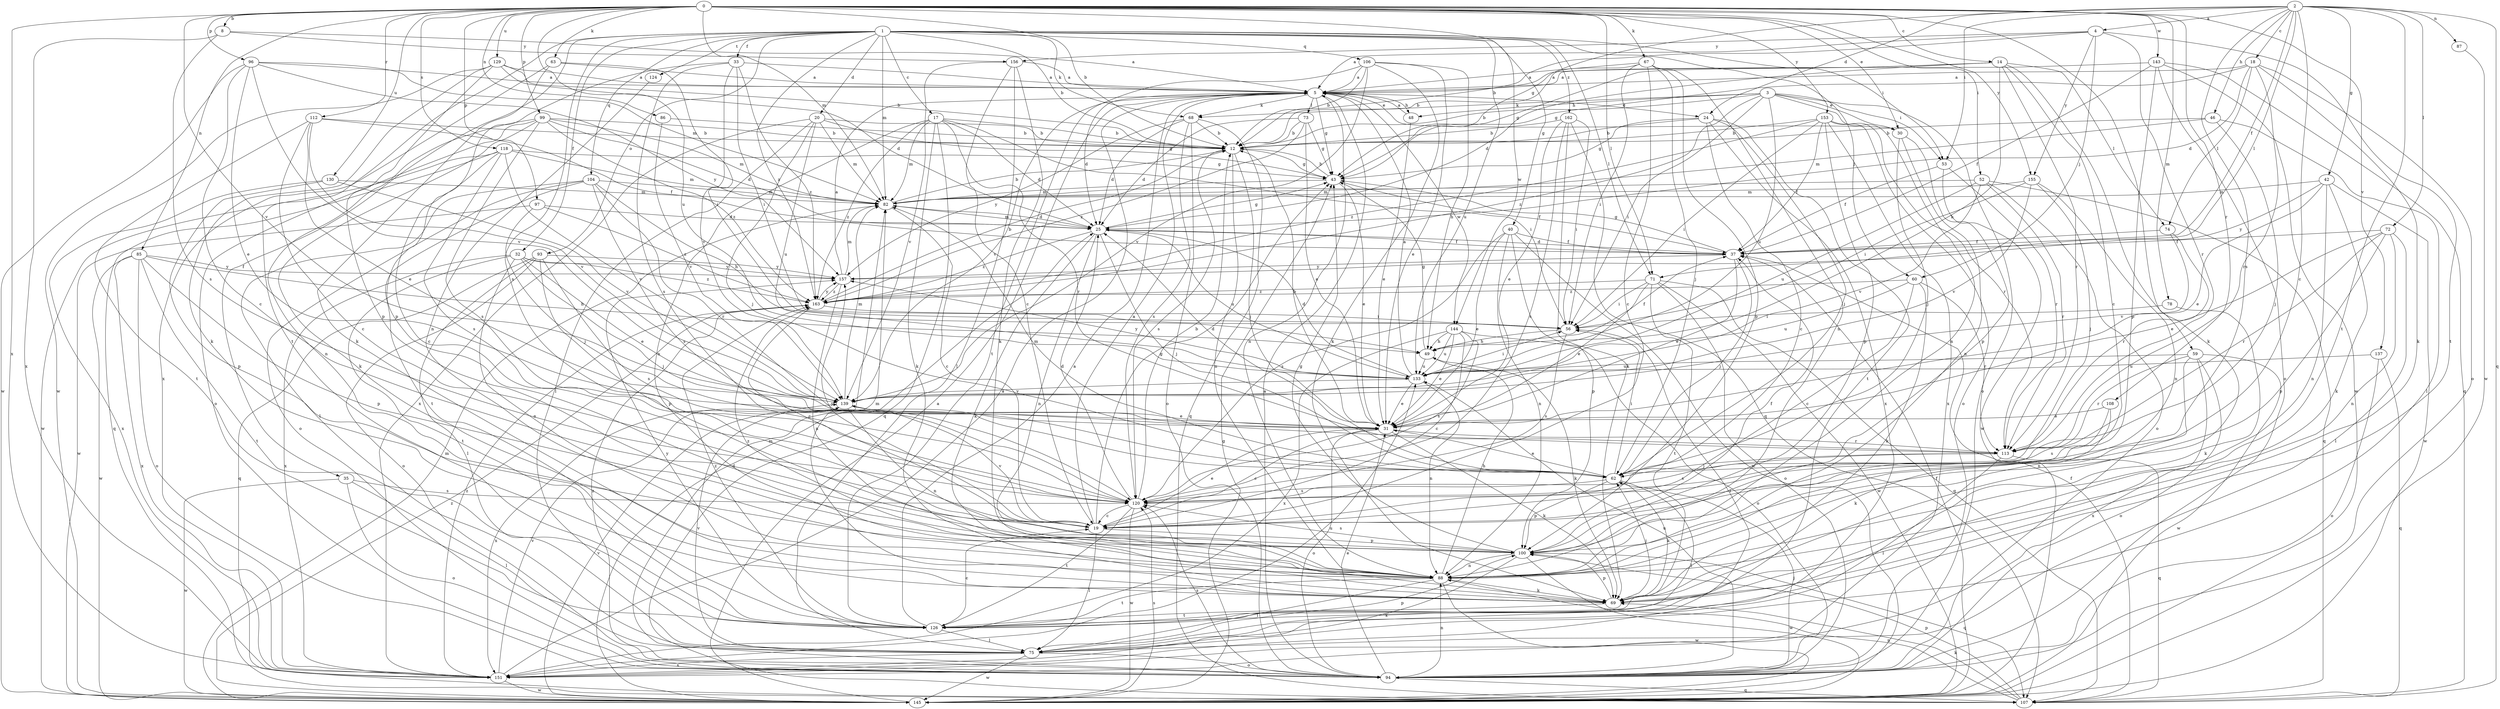 strict digraph  {
0;
1;
2;
3;
4;
5;
8;
12;
14;
17;
18;
19;
20;
24;
25;
30;
31;
32;
33;
35;
37;
40;
42;
43;
46;
48;
49;
52;
53;
56;
59;
60;
62;
63;
67;
68;
69;
71;
72;
73;
74;
75;
78;
82;
85;
86;
87;
88;
93;
94;
96;
97;
99;
100;
104;
106;
107;
108;
112;
113;
118;
120;
124;
126;
129;
130;
133;
137;
139;
143;
144;
145;
151;
153;
155;
156;
157;
162;
163;
0 -> 8  [label=b];
0 -> 12  [label=b];
0 -> 14  [label=c];
0 -> 30  [label=e];
0 -> 52  [label=i];
0 -> 59  [label=j];
0 -> 63  [label=k];
0 -> 67  [label=k];
0 -> 71  [label=l];
0 -> 78  [label=m];
0 -> 82  [label=m];
0 -> 85  [label=n];
0 -> 86  [label=n];
0 -> 96  [label=p];
0 -> 97  [label=p];
0 -> 99  [label=p];
0 -> 108  [label=r];
0 -> 112  [label=r];
0 -> 118  [label=s];
0 -> 129  [label=u];
0 -> 130  [label=u];
0 -> 133  [label=u];
0 -> 137  [label=v];
0 -> 139  [label=v];
0 -> 143  [label=w];
0 -> 144  [label=w];
0 -> 151  [label=x];
0 -> 153  [label=y];
0 -> 155  [label=y];
1 -> 12  [label=b];
1 -> 17  [label=c];
1 -> 20  [label=d];
1 -> 32  [label=f];
1 -> 33  [label=f];
1 -> 35  [label=f];
1 -> 40  [label=g];
1 -> 53  [label=i];
1 -> 60  [label=j];
1 -> 68  [label=k];
1 -> 71  [label=l];
1 -> 82  [label=m];
1 -> 93  [label=o];
1 -> 104  [label=q];
1 -> 106  [label=q];
1 -> 120  [label=s];
1 -> 124  [label=t];
1 -> 126  [label=t];
1 -> 133  [label=u];
1 -> 162  [label=z];
1 -> 163  [label=z];
2 -> 4  [label=a];
2 -> 18  [label=c];
2 -> 19  [label=c];
2 -> 24  [label=d];
2 -> 37  [label=f];
2 -> 42  [label=g];
2 -> 43  [label=g];
2 -> 46  [label=h];
2 -> 53  [label=i];
2 -> 71  [label=l];
2 -> 72  [label=l];
2 -> 87  [label=n];
2 -> 107  [label=q];
2 -> 120  [label=s];
2 -> 126  [label=t];
3 -> 12  [label=b];
3 -> 30  [label=e];
3 -> 48  [label=h];
3 -> 53  [label=i];
3 -> 56  [label=i];
3 -> 68  [label=k];
3 -> 88  [label=n];
3 -> 94  [label=o];
3 -> 133  [label=u];
3 -> 163  [label=z];
4 -> 5  [label=a];
4 -> 12  [label=b];
4 -> 60  [label=j];
4 -> 113  [label=r];
4 -> 126  [label=t];
4 -> 155  [label=y];
4 -> 156  [label=y];
5 -> 24  [label=d];
5 -> 25  [label=d];
5 -> 30  [label=e];
5 -> 43  [label=g];
5 -> 48  [label=h];
5 -> 68  [label=k];
5 -> 73  [label=l];
5 -> 88  [label=n];
5 -> 139  [label=v];
5 -> 144  [label=w];
8 -> 5  [label=a];
8 -> 120  [label=s];
8 -> 151  [label=x];
8 -> 156  [label=y];
12 -> 43  [label=g];
12 -> 62  [label=j];
12 -> 88  [label=n];
12 -> 120  [label=s];
14 -> 5  [label=a];
14 -> 19  [label=c];
14 -> 25  [label=d];
14 -> 43  [label=g];
14 -> 49  [label=h];
14 -> 69  [label=k];
14 -> 74  [label=l];
14 -> 113  [label=r];
17 -> 12  [label=b];
17 -> 25  [label=d];
17 -> 56  [label=i];
17 -> 69  [label=k];
17 -> 82  [label=m];
17 -> 88  [label=n];
17 -> 107  [label=q];
17 -> 113  [label=r];
17 -> 163  [label=z];
18 -> 5  [label=a];
18 -> 25  [label=d];
18 -> 43  [label=g];
18 -> 69  [label=k];
18 -> 74  [label=l];
18 -> 94  [label=o];
18 -> 113  [label=r];
19 -> 5  [label=a];
19 -> 31  [label=e];
19 -> 43  [label=g];
19 -> 75  [label=l];
19 -> 100  [label=p];
19 -> 139  [label=v];
19 -> 157  [label=y];
20 -> 12  [label=b];
20 -> 43  [label=g];
20 -> 62  [label=j];
20 -> 75  [label=l];
20 -> 82  [label=m];
20 -> 133  [label=u];
20 -> 151  [label=x];
24 -> 12  [label=b];
24 -> 19  [label=c];
24 -> 43  [label=g];
24 -> 62  [label=j];
24 -> 126  [label=t];
24 -> 151  [label=x];
25 -> 37  [label=f];
25 -> 43  [label=g];
25 -> 62  [label=j];
25 -> 69  [label=k];
25 -> 82  [label=m];
25 -> 88  [label=n];
25 -> 133  [label=u];
25 -> 163  [label=z];
30 -> 62  [label=j];
30 -> 88  [label=n];
30 -> 100  [label=p];
31 -> 12  [label=b];
31 -> 19  [label=c];
31 -> 25  [label=d];
31 -> 69  [label=k];
31 -> 94  [label=o];
31 -> 113  [label=r];
32 -> 31  [label=e];
32 -> 62  [label=j];
32 -> 88  [label=n];
32 -> 126  [label=t];
32 -> 151  [label=x];
32 -> 157  [label=y];
32 -> 163  [label=z];
33 -> 5  [label=a];
33 -> 56  [label=i];
33 -> 100  [label=p];
33 -> 120  [label=s];
33 -> 139  [label=v];
33 -> 163  [label=z];
35 -> 75  [label=l];
35 -> 94  [label=o];
35 -> 120  [label=s];
35 -> 145  [label=w];
37 -> 25  [label=d];
37 -> 31  [label=e];
37 -> 43  [label=g];
37 -> 62  [label=j];
37 -> 157  [label=y];
40 -> 31  [label=e];
40 -> 37  [label=f];
40 -> 88  [label=n];
40 -> 100  [label=p];
40 -> 120  [label=s];
40 -> 145  [label=w];
42 -> 31  [label=e];
42 -> 69  [label=k];
42 -> 82  [label=m];
42 -> 88  [label=n];
42 -> 145  [label=w];
42 -> 157  [label=y];
43 -> 12  [label=b];
43 -> 31  [label=e];
43 -> 37  [label=f];
43 -> 82  [label=m];
46 -> 12  [label=b];
46 -> 62  [label=j];
46 -> 75  [label=l];
46 -> 82  [label=m];
48 -> 5  [label=a];
48 -> 31  [label=e];
49 -> 37  [label=f];
49 -> 43  [label=g];
49 -> 69  [label=k];
49 -> 133  [label=u];
52 -> 82  [label=m];
52 -> 94  [label=o];
52 -> 107  [label=q];
52 -> 113  [label=r];
52 -> 133  [label=u];
52 -> 139  [label=v];
53 -> 37  [label=f];
53 -> 113  [label=r];
53 -> 145  [label=w];
56 -> 49  [label=h];
56 -> 120  [label=s];
59 -> 88  [label=n];
59 -> 94  [label=o];
59 -> 113  [label=r];
59 -> 133  [label=u];
59 -> 145  [label=w];
59 -> 151  [label=x];
60 -> 19  [label=c];
60 -> 69  [label=k];
60 -> 113  [label=r];
60 -> 133  [label=u];
60 -> 163  [label=z];
62 -> 31  [label=e];
62 -> 56  [label=i];
62 -> 69  [label=k];
62 -> 75  [label=l];
62 -> 82  [label=m];
62 -> 100  [label=p];
62 -> 120  [label=s];
63 -> 5  [label=a];
63 -> 56  [label=i];
63 -> 69  [label=k];
63 -> 151  [label=x];
67 -> 5  [label=a];
67 -> 12  [label=b];
67 -> 19  [label=c];
67 -> 56  [label=i];
67 -> 62  [label=j];
67 -> 88  [label=n];
67 -> 100  [label=p];
68 -> 12  [label=b];
68 -> 25  [label=d];
68 -> 94  [label=o];
68 -> 107  [label=q];
68 -> 120  [label=s];
68 -> 157  [label=y];
69 -> 62  [label=j];
69 -> 82  [label=m];
69 -> 100  [label=p];
69 -> 126  [label=t];
71 -> 31  [label=e];
71 -> 56  [label=i];
71 -> 94  [label=o];
71 -> 107  [label=q];
71 -> 126  [label=t];
71 -> 145  [label=w];
71 -> 163  [label=z];
72 -> 31  [label=e];
72 -> 37  [label=f];
72 -> 75  [label=l];
72 -> 88  [label=n];
72 -> 100  [label=p];
72 -> 113  [label=r];
73 -> 12  [label=b];
73 -> 25  [label=d];
73 -> 31  [label=e];
73 -> 43  [label=g];
73 -> 163  [label=z];
74 -> 37  [label=f];
74 -> 113  [label=r];
74 -> 139  [label=v];
75 -> 56  [label=i];
75 -> 94  [label=o];
75 -> 100  [label=p];
75 -> 139  [label=v];
75 -> 145  [label=w];
75 -> 151  [label=x];
78 -> 56  [label=i];
78 -> 69  [label=k];
82 -> 12  [label=b];
82 -> 19  [label=c];
82 -> 25  [label=d];
85 -> 49  [label=h];
85 -> 94  [label=o];
85 -> 100  [label=p];
85 -> 126  [label=t];
85 -> 145  [label=w];
85 -> 151  [label=x];
85 -> 157  [label=y];
86 -> 12  [label=b];
86 -> 139  [label=v];
87 -> 145  [label=w];
88 -> 49  [label=h];
88 -> 69  [label=k];
88 -> 75  [label=l];
88 -> 126  [label=t];
88 -> 145  [label=w];
88 -> 163  [label=z];
93 -> 75  [label=l];
93 -> 94  [label=o];
93 -> 100  [label=p];
93 -> 107  [label=q];
93 -> 120  [label=s];
93 -> 157  [label=y];
94 -> 5  [label=a];
94 -> 31  [label=e];
94 -> 62  [label=j];
94 -> 82  [label=m];
94 -> 88  [label=n];
94 -> 107  [label=q];
94 -> 120  [label=s];
94 -> 133  [label=u];
94 -> 163  [label=z];
96 -> 5  [label=a];
96 -> 19  [label=c];
96 -> 31  [label=e];
96 -> 82  [label=m];
96 -> 139  [label=v];
96 -> 145  [label=w];
96 -> 157  [label=y];
97 -> 25  [label=d];
97 -> 62  [label=j];
97 -> 145  [label=w];
97 -> 163  [label=z];
99 -> 12  [label=b];
99 -> 25  [label=d];
99 -> 69  [label=k];
99 -> 82  [label=m];
99 -> 88  [label=n];
99 -> 94  [label=o];
99 -> 120  [label=s];
99 -> 163  [label=z];
100 -> 37  [label=f];
100 -> 43  [label=g];
100 -> 88  [label=n];
100 -> 107  [label=q];
100 -> 120  [label=s];
100 -> 145  [label=w];
100 -> 151  [label=x];
104 -> 49  [label=h];
104 -> 75  [label=l];
104 -> 82  [label=m];
104 -> 94  [label=o];
104 -> 113  [label=r];
104 -> 120  [label=s];
104 -> 126  [label=t];
106 -> 5  [label=a];
106 -> 12  [label=b];
106 -> 31  [label=e];
106 -> 49  [label=h];
106 -> 69  [label=k];
106 -> 126  [label=t];
106 -> 139  [label=v];
107 -> 37  [label=f];
107 -> 69  [label=k];
107 -> 88  [label=n];
107 -> 100  [label=p];
108 -> 31  [label=e];
108 -> 69  [label=k];
108 -> 120  [label=s];
112 -> 12  [label=b];
112 -> 19  [label=c];
112 -> 31  [label=e];
112 -> 37  [label=f];
112 -> 126  [label=t];
112 -> 139  [label=v];
113 -> 62  [label=j];
113 -> 75  [label=l];
113 -> 107  [label=q];
113 -> 120  [label=s];
118 -> 19  [label=c];
118 -> 43  [label=g];
118 -> 82  [label=m];
118 -> 107  [label=q];
118 -> 120  [label=s];
118 -> 139  [label=v];
118 -> 145  [label=w];
120 -> 12  [label=b];
120 -> 19  [label=c];
120 -> 25  [label=d];
120 -> 126  [label=t];
120 -> 145  [label=w];
124 -> 88  [label=n];
126 -> 5  [label=a];
126 -> 19  [label=c];
126 -> 75  [label=l];
126 -> 157  [label=y];
126 -> 163  [label=z];
129 -> 5  [label=a];
129 -> 12  [label=b];
129 -> 25  [label=d];
129 -> 69  [label=k];
129 -> 100  [label=p];
129 -> 145  [label=w];
130 -> 82  [label=m];
130 -> 100  [label=p];
130 -> 139  [label=v];
130 -> 151  [label=x];
133 -> 5  [label=a];
133 -> 25  [label=d];
133 -> 31  [label=e];
133 -> 56  [label=i];
133 -> 88  [label=n];
133 -> 139  [label=v];
133 -> 157  [label=y];
137 -> 94  [label=o];
137 -> 107  [label=q];
137 -> 133  [label=u];
139 -> 31  [label=e];
139 -> 82  [label=m];
139 -> 88  [label=n];
139 -> 151  [label=x];
143 -> 5  [label=a];
143 -> 37  [label=f];
143 -> 94  [label=o];
143 -> 100  [label=p];
143 -> 107  [label=q];
143 -> 145  [label=w];
144 -> 19  [label=c];
144 -> 31  [label=e];
144 -> 49  [label=h];
144 -> 94  [label=o];
144 -> 120  [label=s];
144 -> 133  [label=u];
144 -> 151  [label=x];
145 -> 5  [label=a];
145 -> 25  [label=d];
145 -> 37  [label=f];
145 -> 43  [label=g];
145 -> 82  [label=m];
145 -> 120  [label=s];
145 -> 139  [label=v];
145 -> 163  [label=z];
151 -> 5  [label=a];
151 -> 133  [label=u];
151 -> 139  [label=v];
151 -> 145  [label=w];
151 -> 163  [label=z];
153 -> 12  [label=b];
153 -> 37  [label=f];
153 -> 56  [label=i];
153 -> 94  [label=o];
153 -> 100  [label=p];
153 -> 113  [label=r];
153 -> 151  [label=x];
153 -> 163  [label=z];
155 -> 56  [label=i];
155 -> 62  [label=j];
155 -> 82  [label=m];
155 -> 88  [label=n];
155 -> 139  [label=v];
156 -> 5  [label=a];
156 -> 19  [label=c];
156 -> 69  [label=k];
156 -> 75  [label=l];
156 -> 139  [label=v];
157 -> 5  [label=a];
157 -> 82  [label=m];
157 -> 88  [label=n];
157 -> 163  [label=z];
162 -> 12  [label=b];
162 -> 31  [label=e];
162 -> 56  [label=i];
162 -> 69  [label=k];
162 -> 107  [label=q];
162 -> 120  [label=s];
163 -> 12  [label=b];
163 -> 19  [label=c];
163 -> 56  [label=i];
163 -> 157  [label=y];
}
